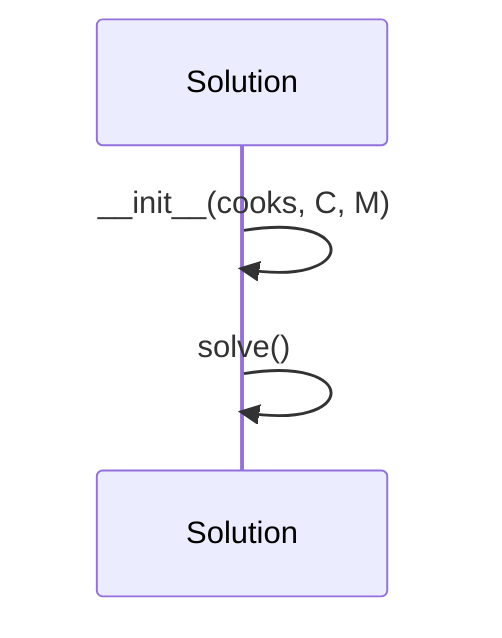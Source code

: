 sequenceDiagram
    participant Solution
    Solution->>Solution: __init__(cooks, C, M)
    Solution->>Solution: solve()